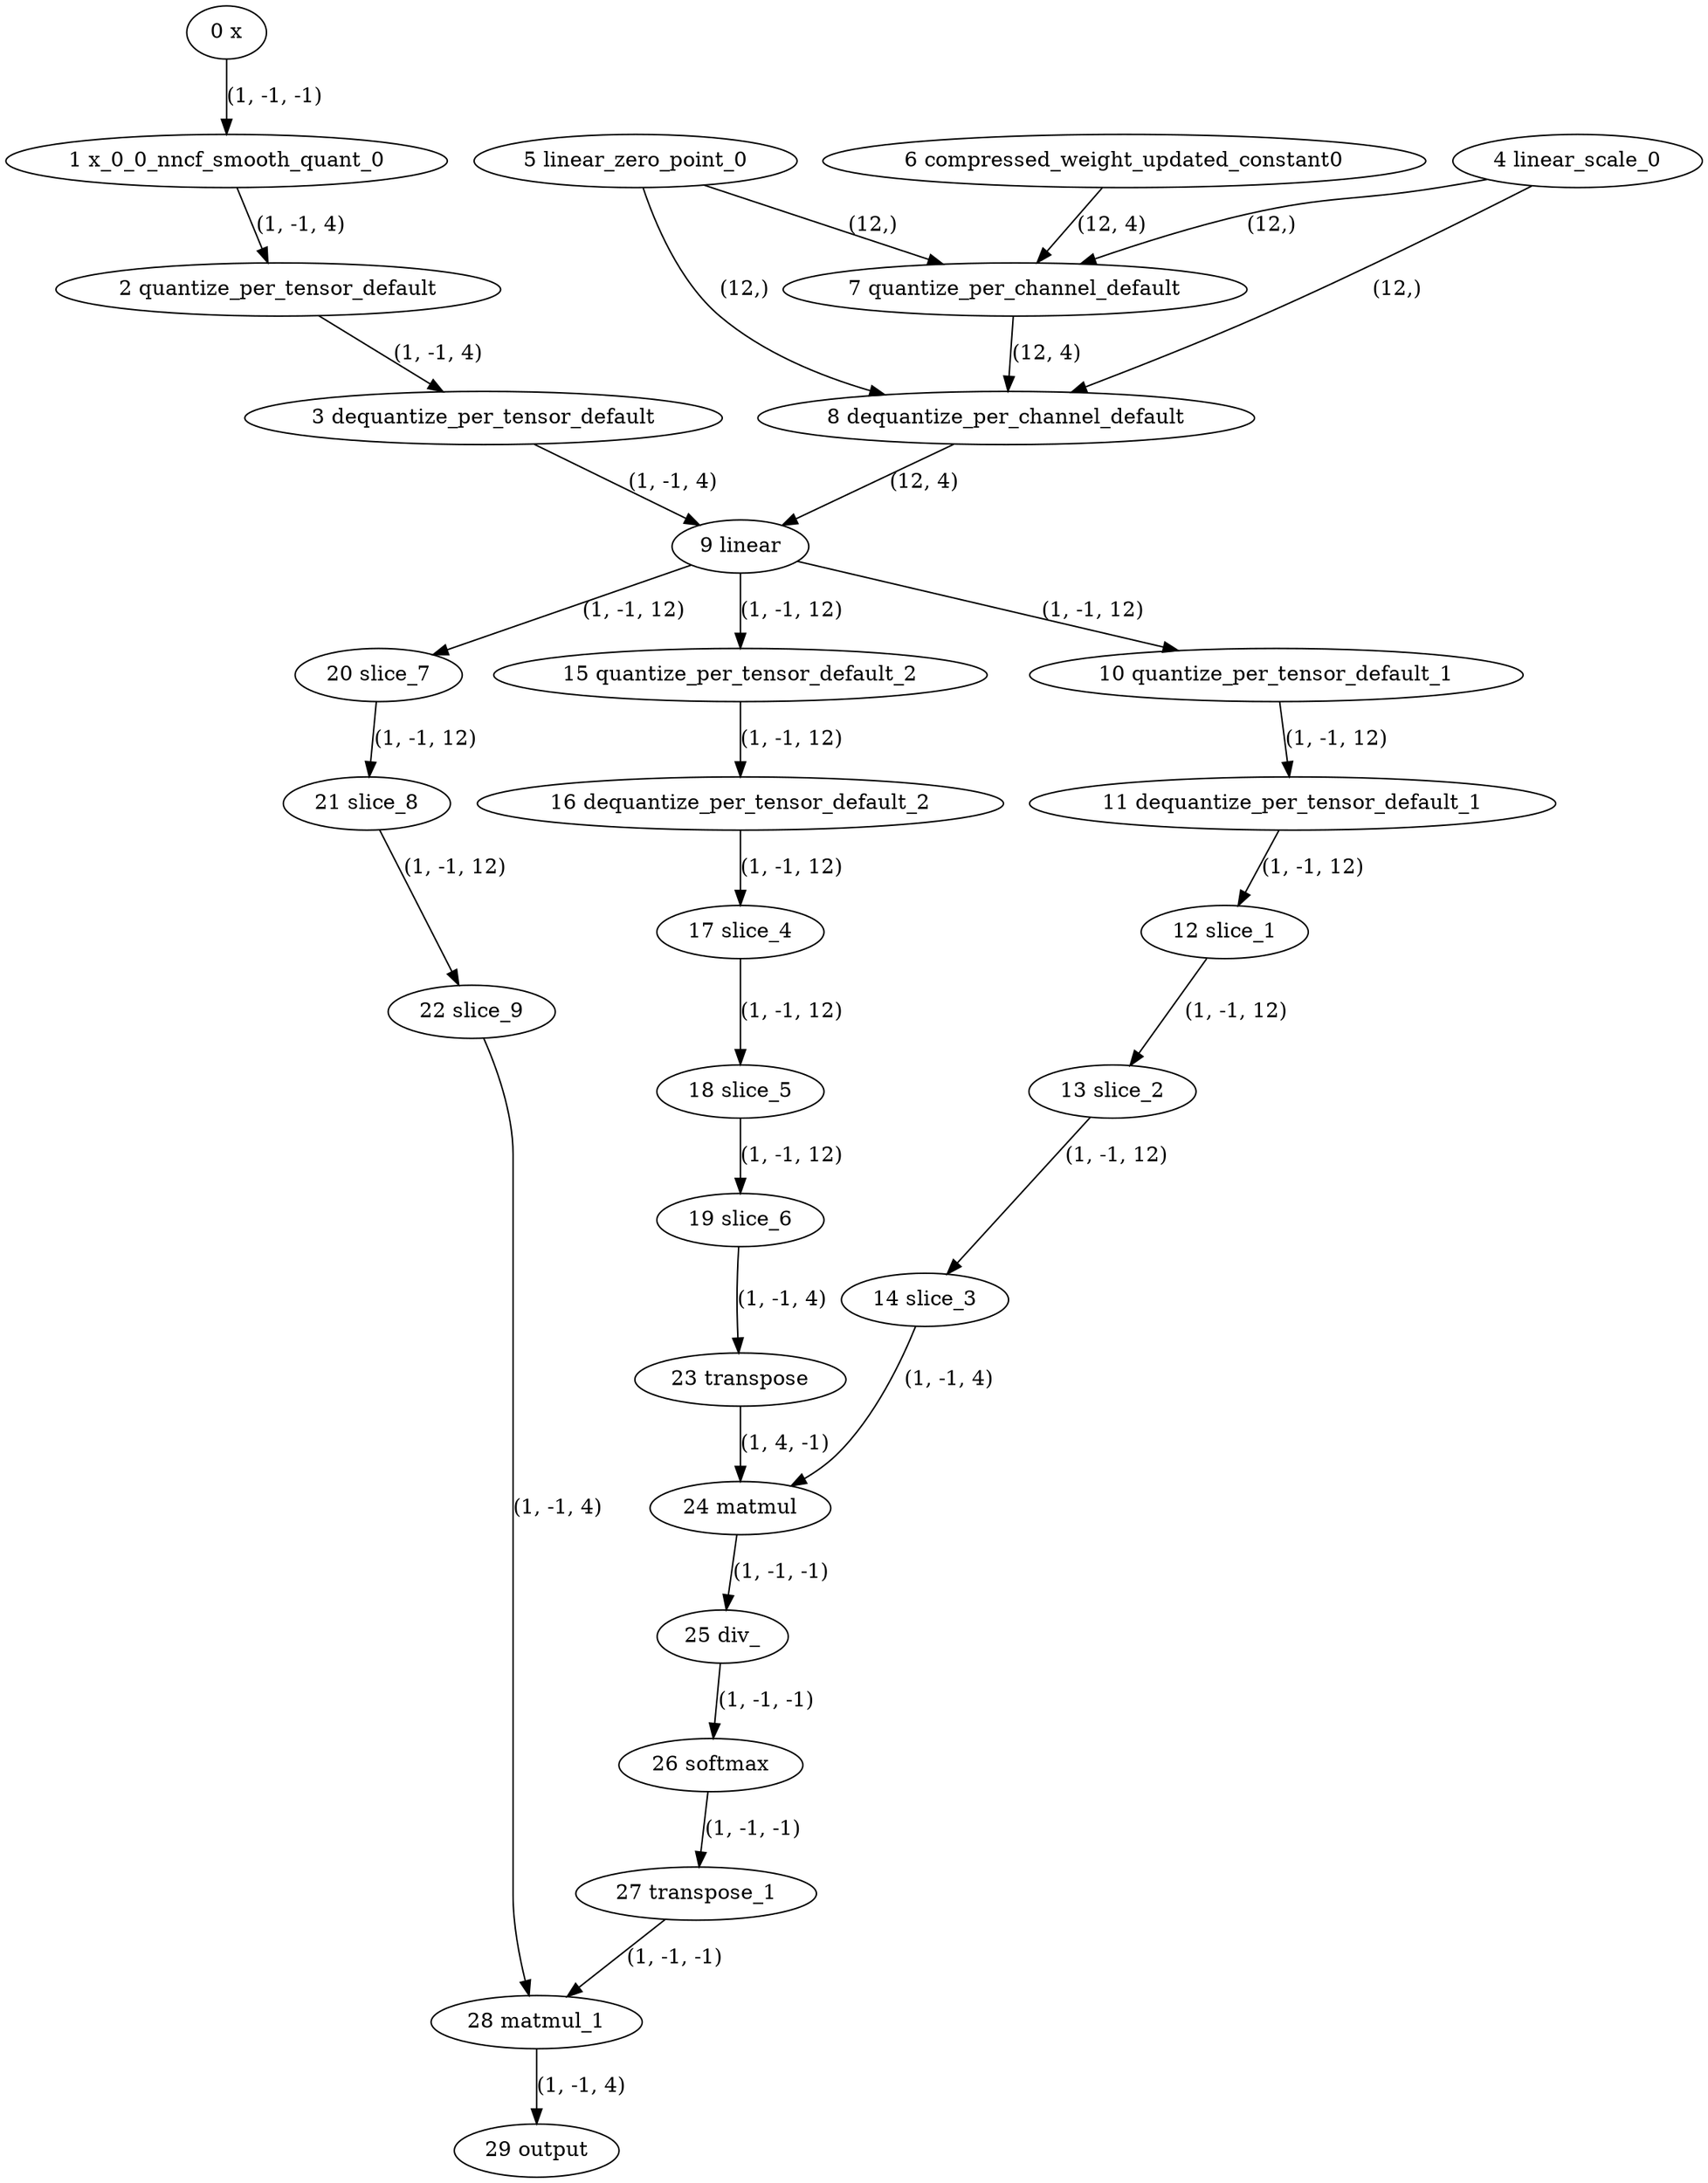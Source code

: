 strict digraph {
"0 x" [id=0, type=input];
"1 x_0_0_nncf_smooth_quant_0" [id=1, type="call_module"];
"2 quantize_per_tensor_default" [id=2, type="quantize_per_tensor"];
"3 dequantize_per_tensor_default" [id=3, type="dequantize_per_tensor"];
"4 linear_scale_0" [id=4, type="get_attr"];
"5 linear_zero_point_0" [id=5, type="get_attr"];
"6 compressed_weight_updated_constant0" [id=6, type="get_attr"];
"7 quantize_per_channel_default" [id=7, type="quantize_per_channel"];
"8 dequantize_per_channel_default" [id=8, type="dequantize_per_channel"];
"9 linear" [id=9, type=linear];
"10 quantize_per_tensor_default_1" [id=10, type="quantize_per_tensor"];
"11 dequantize_per_tensor_default_1" [id=11, type="dequantize_per_tensor"];
"12 slice_1" [id=12, type=slice];
"13 slice_2" [id=13, type=slice];
"14 slice_3" [id=14, type=slice];
"15 quantize_per_tensor_default_2" [id=15, type="quantize_per_tensor"];
"16 dequantize_per_tensor_default_2" [id=16, type="dequantize_per_tensor"];
"17 slice_4" [id=17, type=slice];
"18 slice_5" [id=18, type=slice];
"19 slice_6" [id=19, type=slice];
"20 slice_7" [id=20, type=slice];
"21 slice_8" [id=21, type=slice];
"22 slice_9" [id=22, type=slice];
"23 transpose" [id=23, type=transpose];
"24 matmul" [id=24, type=matmul];
"25 div_" [id=25, type="div_"];
"26 softmax" [id=26, type=softmax];
"27 transpose_1" [id=27, type=transpose];
"28 matmul_1" [id=28, type=matmul];
"29 output" [id=29, type=output];
"0 x" -> "1 x_0_0_nncf_smooth_quant_0" [style=solid, label="(1, -1, -1)"];
"1 x_0_0_nncf_smooth_quant_0" -> "2 quantize_per_tensor_default" [style=solid, label="(1, -1, 4)"];
"2 quantize_per_tensor_default" -> "3 dequantize_per_tensor_default" [style=solid, label="(1, -1, 4)"];
"3 dequantize_per_tensor_default" -> "9 linear" [style=solid, label="(1, -1, 4)"];
"4 linear_scale_0" -> "7 quantize_per_channel_default" [style=solid, label="(12,)"];
"4 linear_scale_0" -> "8 dequantize_per_channel_default" [style=solid, label="(12,)"];
"5 linear_zero_point_0" -> "7 quantize_per_channel_default" [style=solid, label="(12,)"];
"5 linear_zero_point_0" -> "8 dequantize_per_channel_default" [style=solid, label="(12,)"];
"6 compressed_weight_updated_constant0" -> "7 quantize_per_channel_default" [style=solid, label="(12, 4)"];
"7 quantize_per_channel_default" -> "8 dequantize_per_channel_default" [style=solid, label="(12, 4)"];
"8 dequantize_per_channel_default" -> "9 linear" [style=solid, label="(12, 4)"];
"9 linear" -> "10 quantize_per_tensor_default_1" [style=solid, label="(1, -1, 12)"];
"9 linear" -> "15 quantize_per_tensor_default_2" [style=solid, label="(1, -1, 12)"];
"9 linear" -> "20 slice_7" [style=solid, label="(1, -1, 12)"];
"10 quantize_per_tensor_default_1" -> "11 dequantize_per_tensor_default_1" [style=solid, label="(1, -1, 12)"];
"11 dequantize_per_tensor_default_1" -> "12 slice_1" [style=solid, label="(1, -1, 12)"];
"12 slice_1" -> "13 slice_2" [style=solid, label="(1, -1, 12)"];
"13 slice_2" -> "14 slice_3" [style=solid, label="(1, -1, 12)"];
"14 slice_3" -> "24 matmul" [style=solid, label="(1, -1, 4)"];
"15 quantize_per_tensor_default_2" -> "16 dequantize_per_tensor_default_2" [style=solid, label="(1, -1, 12)"];
"16 dequantize_per_tensor_default_2" -> "17 slice_4" [style=solid, label="(1, -1, 12)"];
"17 slice_4" -> "18 slice_5" [style=solid, label="(1, -1, 12)"];
"18 slice_5" -> "19 slice_6" [style=solid, label="(1, -1, 12)"];
"19 slice_6" -> "23 transpose" [style=solid, label="(1, -1, 4)"];
"20 slice_7" -> "21 slice_8" [style=solid, label="(1, -1, 12)"];
"21 slice_8" -> "22 slice_9" [style=solid, label="(1, -1, 12)"];
"22 slice_9" -> "28 matmul_1" [style=solid, label="(1, -1, 4)"];
"23 transpose" -> "24 matmul" [style=solid, label="(1, 4, -1)"];
"24 matmul" -> "25 div_" [style=solid, label="(1, -1, -1)"];
"25 div_" -> "26 softmax" [style=solid, label="(1, -1, -1)"];
"26 softmax" -> "27 transpose_1" [style=solid, label="(1, -1, -1)"];
"27 transpose_1" -> "28 matmul_1" [style=solid, label="(1, -1, -1)"];
"28 matmul_1" -> "29 output" [style=solid, label="(1, -1, 4)"];
}
